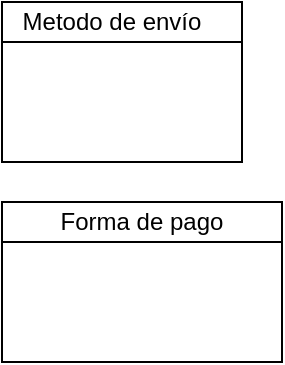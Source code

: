 <mxfile version="13.5.9" type="github">
  <diagram id="FlkiXIvMVXTxF6Fdl1Iv" name="Page-1">
    <mxGraphModel dx="782" dy="482" grid="1" gridSize="10" guides="1" tooltips="1" connect="1" arrows="1" fold="1" page="1" pageScale="1" pageWidth="850" pageHeight="1100" math="0" shadow="0">
      <root>
        <mxCell id="0" />
        <mxCell id="1" parent="0" />
        <mxCell id="cdrFwFMQsubxn2c3XnxD-13" value="" style="shape=internalStorage;whiteSpace=wrap;html=1;backgroundOutline=1;dx=0;dy=20;" vertex="1" parent="1">
          <mxGeometry x="650" y="210" width="120" height="80" as="geometry" />
        </mxCell>
        <mxCell id="cdrFwFMQsubxn2c3XnxD-14" value="Metodo de envío" style="text;html=1;strokeColor=none;fillColor=none;align=center;verticalAlign=middle;whiteSpace=wrap;rounded=0;" vertex="1" parent="1">
          <mxGeometry x="650" y="210" width="110" height="20" as="geometry" />
        </mxCell>
        <mxCell id="cdrFwFMQsubxn2c3XnxD-15" value="" style="shape=internalStorage;whiteSpace=wrap;html=1;backgroundOutline=1;dx=0;dy=20;" vertex="1" parent="1">
          <mxGeometry x="650" y="310" width="140" height="80" as="geometry" />
        </mxCell>
        <mxCell id="cdrFwFMQsubxn2c3XnxD-16" value="Forma de pago" style="text;html=1;strokeColor=none;fillColor=none;align=center;verticalAlign=middle;whiteSpace=wrap;rounded=0;" vertex="1" parent="1">
          <mxGeometry x="650" y="310" width="140" height="20" as="geometry" />
        </mxCell>
      </root>
    </mxGraphModel>
  </diagram>
</mxfile>
